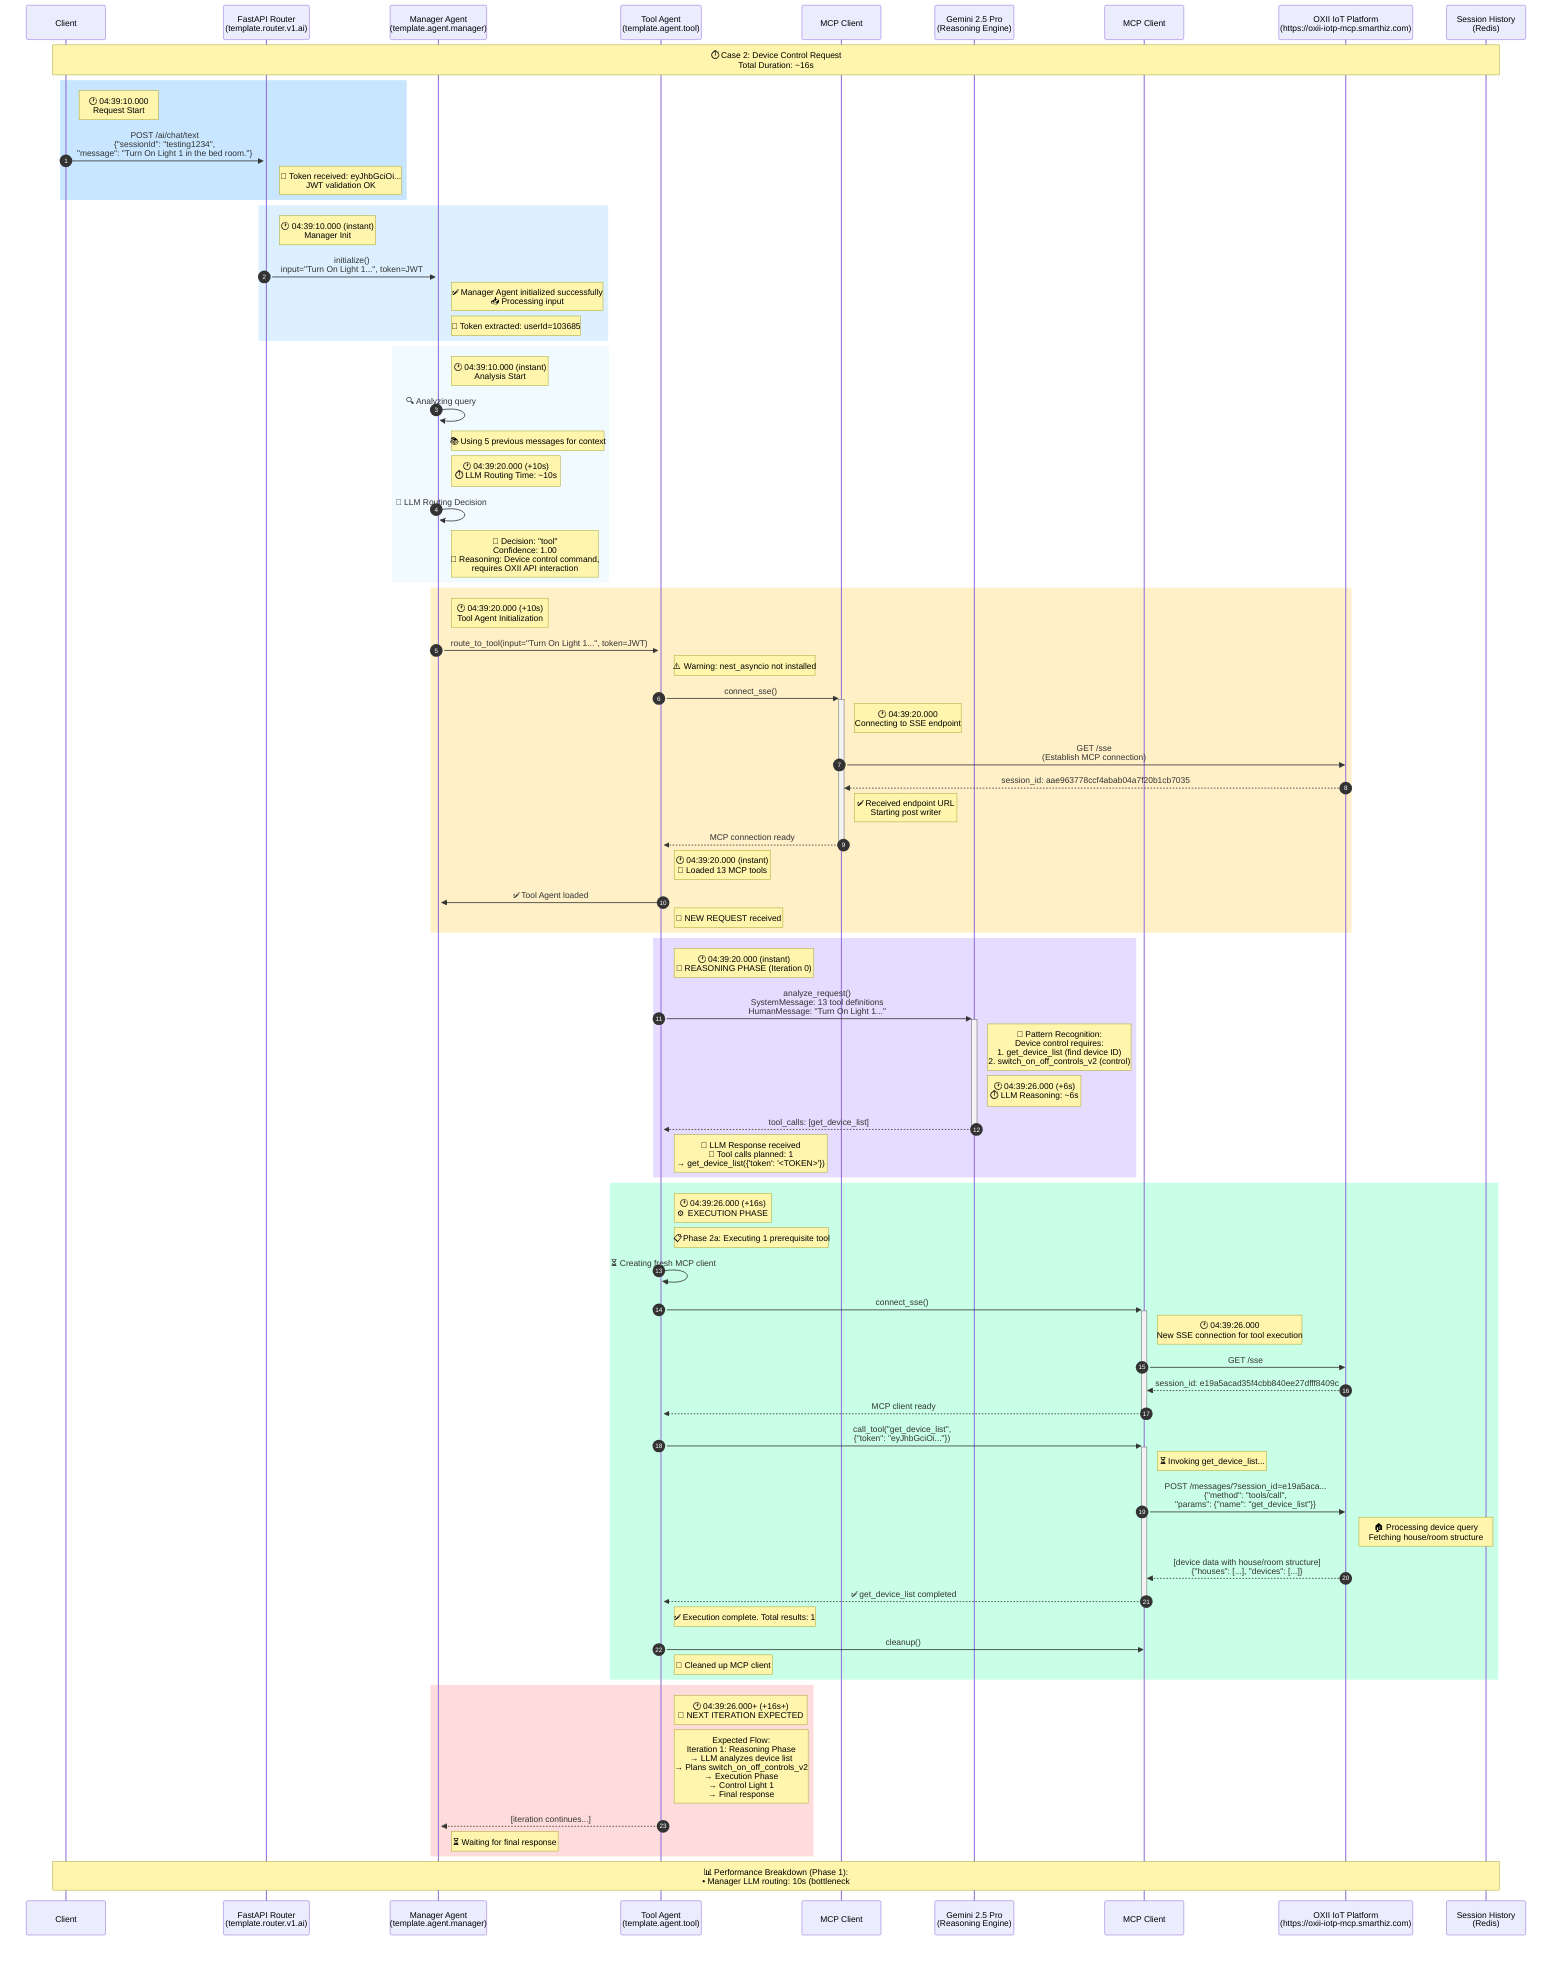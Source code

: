 sequenceDiagram
    autonumber
    participant Client
    participant Router as FastAPI Router<br/>(template.router.v1.ai)
    participant Manager as Manager Agent<br/>(template.agent.manager)
    participant Tool as Tool Agent<br/>(template.agent.tool)
    participant MCP1 as MCP Client #1<br/>(SSE Connection)
    participant LLM as Gemini 2.5 Pro<br/>(Reasoning Engine)
    participant MCP2 as MCP Client #2<br/>(Tool Execution)
    participant OXII as OXII IoT Platform<br/>(https://oxii-iotp-mcp.smarthiz.com)
    participant History as Session History<br/>(Redis)

    Note over Client,History: ⏱️ Case 2: Device Control Request<br/>Total Duration: ~16s

    rect rgb(200, 230, 255)
    Note right of Client: 🕐 04:39:10.000<br/>Request Start
    Client->>+Router: POST /ai/chat/text<br/>{"sessionId": "testing1234",<br/>"message": "Turn On Light 1 in the bed room."}
    Note right of Router: 🔑 Token received: eyJhbGciOi...<br/>JWT validation OK
    end

    rect rgb(220, 240, 255)
    Note right of Router: 🕐 04:39:10.000 (instant)<br/>Manager Init
    Router->>+Manager: initialize()<br/>input="Turn On Light 1...", token=JWT
    Note right of Manager: ✅ Manager Agent initialized successfully<br/>📥 Processing input
    Note right of Manager: 🔑 Token extracted: userId=103685
    end

    rect rgb(240, 250, 255)
    Note right of Manager: 🕐 04:39:10.000 (instant)<br/>Analysis Start
    Manager->>Manager: 🔍 Analyzing query
    Note right of Manager: 📚 Using 5 previous messages for context
    
    Note right of Manager: 🕐 04:39:20.000 (+10s)<br/>⏱️ LLM Routing Time: ~10s
    Manager->>Manager: 🧠 LLM Routing Decision
    Note right of Manager: 🎯 Decision: "tool"<br/>Confidence: 1.00<br/>📝 Reasoning: Device control command,<br/>requires OXII API interaction
    end

    rect rgb(255, 240, 200)
    Note right of Manager: 🕐 04:39:20.000 (+10s)<br/>Tool Agent Initialization
    Manager->>+Tool: route_to_tool(input="Turn On Light 1...", token=JWT)
    Note right of Tool: ⚠️ Warning: nest_asyncio not installed
    
    Tool->>+MCP1: connect_sse()
    Note right of MCP1: 🕐 04:39:20.000<br/>Connecting to SSE endpoint
    MCP1->>OXII: GET /sse<br/>(Establish MCP connection)
    OXII-->>MCP1: session_id: aae963778ccf4abab04a7f20b1cb7035
    Note right of MCP1: ✅ Received endpoint URL<br/>Starting post writer
    MCP1-->>-Tool: MCP connection ready
    
    Note right of Tool: 🕐 04:39:20.000 (instant)<br/>🔧 Loaded 13 MCP tools
    Tool->>Manager: ✅ Tool Agent loaded
    Note right of Tool: 🎯 NEW REQUEST received
    end

    rect rgb(230, 220, 255)
    Note right of Tool: 🕐 04:39:20.000 (instant)<br/>🧠 REASONING PHASE (Iteration 0)
    Tool->>+LLM: analyze_request()<br/>SystemMessage: 13 tool definitions<br/>HumanMessage: "Turn On Light 1..."
    Note right of LLM: 🤔 Pattern Recognition:<br/>Device control requires:<br/>1. get_device_list (find device ID)<br/>2. switch_on_off_controls_v2 (control)
    
    Note right of LLM: 🕐 04:39:26.000 (+6s)<br/>⏱️ LLM Reasoning: ~6s
    LLM-->>-Tool: tool_calls: [get_device_list]
    Note right of Tool: 💭 LLM Response received<br/>🔧 Tool calls planned: 1<br/>→ get_device_list({'token': '<TOKEN>'})
    end

    rect rgb(200, 255, 230)
    Note right of Tool: 🕐 04:39:26.000 (+16s)<br/>⚙️ EXECUTION PHASE
    Note right of Tool: 📋 Phase 2a: Executing 1 prerequisite tool
    
    Tool->>Tool: ⏳ Creating fresh MCP client
    Tool->>+MCP2: connect_sse()
    Note right of MCP2: 🕐 04:39:26.000<br/>New SSE connection for tool execution
    MCP2->>OXII: GET /sse
    OXII-->>MCP2: session_id: e19a5acad35f4cbb840ee27dfff8409c
    MCP2-->>-Tool: MCP client ready
    
    Tool->>+MCP2: call_tool("get_device_list",<br/>{"token": "eyJhbGciOi..."})
    Note right of MCP2: ⏳ Invoking get_device_list...
    MCP2->>OXII: POST /messages/?session_id=e19a5aca...<br/>{"method": "tools/call",<br/>"params": {"name": "get_device_list"}}
    
    Note right of OXII: 🏠 Processing device query<br/>Fetching house/room structure
    OXII-->>MCP2: [device data with house/room structure]<br/>{"houses": [...], "devices": [...]}
    MCP2-->>-Tool: ✅ get_device_list completed
    Note right of Tool: ✅ Execution complete. Total results: 1
    
    Tool->>MCP2: cleanup()
    Note right of Tool: 🧹 Cleaned up MCP client
    end

    rect rgb(255, 220, 220)
    Note right of Tool: 🕐 04:39:26.000+ (+16s+)<br/>🔄 NEXT ITERATION EXPECTED
    Note right of Tool: Expected Flow:<br/>Iteration 1: Reasoning Phase<br/>→ LLM analyzes device list<br/>→ Plans switch_on_off_controls_v2<br/>→ Execution Phase<br/>→ Control Light 1<br/>→ Final response
    
    Tool-->>Manager: [iteration continues...]
    Note right of Manager: ⏳ Waiting for final response
    end

    Note over Client,History: 📊 Performance Breakdown (Phase 1):<br/>• Manager LLM routing: 10s (bottleneck #1)<br/>• Tool Agent init + MCP connect: ~0s (instant)<br/>• Tool Agent LLM reasoning: 6s (bottleneck #2)<br/>• get_device_list execution: ~0s (instant)<br/>• Total so far: ~16s (incomplete)